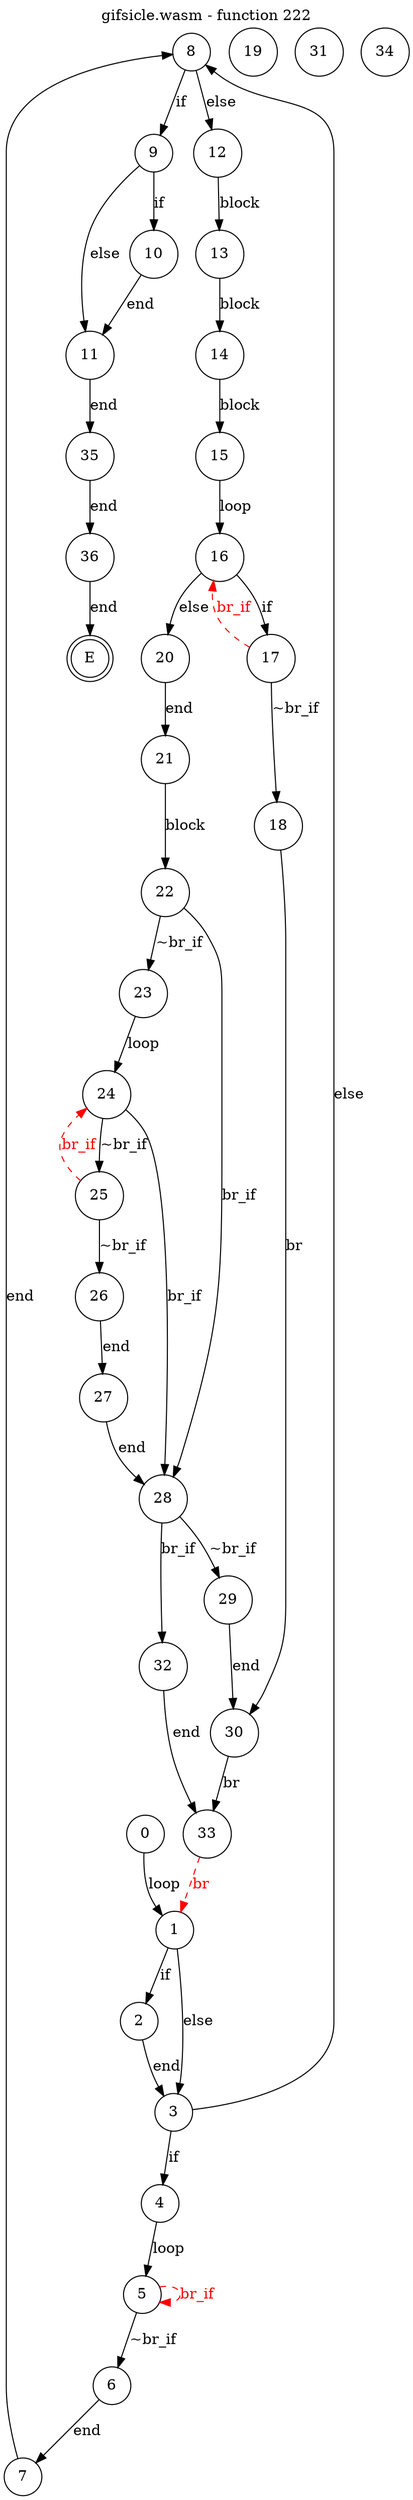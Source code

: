 digraph finite_state_machine {
    label = "gifsicle.wasm - function 222"
    labelloc =  t
    labelfontsize = 16
    labelfontcolor = black
    labelfontname = "Helvetica"
    node [shape = doublecircle]; E ;
node [shape=circle, fontcolor=black, style="", label="0"]0
node [shape=circle, fontcolor=black, style="", label="1"]1
node [shape=circle, fontcolor=black, style="", label="2"]2
node [shape=circle, fontcolor=black, style="", label="3"]3
node [shape=circle, fontcolor=black, style="", label="4"]4
node [shape=circle, fontcolor=black, style="", label="5"]5
node [shape=circle, fontcolor=black, style="", label="6"]6
node [shape=circle, fontcolor=black, style="", label="7"]7
node [shape=circle, fontcolor=black, style="", label="8"]8
node [shape=circle, fontcolor=black, style="", label="9"]9
node [shape=circle, fontcolor=black, style="", label="10"]10
node [shape=circle, fontcolor=black, style="", label="11"]11
node [shape=circle, fontcolor=black, style="", label="12"]12
node [shape=circle, fontcolor=black, style="", label="13"]13
node [shape=circle, fontcolor=black, style="", label="14"]14
node [shape=circle, fontcolor=black, style="", label="15"]15
node [shape=circle, fontcolor=black, style="", label="16"]16
node [shape=circle, fontcolor=black, style="", label="17"]17
node [shape=circle, fontcolor=black, style="", label="18"]18
node [shape=circle, fontcolor=black, style="", label="19"]19
node [shape=circle, fontcolor=black, style="", label="20"]20
node [shape=circle, fontcolor=black, style="", label="21"]21
node [shape=circle, fontcolor=black, style="", label="22"]22
node [shape=circle, fontcolor=black, style="", label="23"]23
node [shape=circle, fontcolor=black, style="", label="24"]24
node [shape=circle, fontcolor=black, style="", label="25"]25
node [shape=circle, fontcolor=black, style="", label="26"]26
node [shape=circle, fontcolor=black, style="", label="27"]27
node [shape=circle, fontcolor=black, style="", label="28"]28
node [shape=circle, fontcolor=black, style="", label="29"]29
node [shape=circle, fontcolor=black, style="", label="30"]30
node [shape=circle, fontcolor=black, style="", label="31"]31
node [shape=circle, fontcolor=black, style="", label="32"]32
node [shape=circle, fontcolor=black, style="", label="33"]33
node [shape=circle, fontcolor=black, style="", label="34"]34
node [shape=circle, fontcolor=black, style="", label="35"]35
node [shape=circle, fontcolor=black, style="", label="36"]36
node [shape=circle, fontcolor=black, style="", label="E"]E
    0 -> 1[label="loop"];
    1 -> 2[label="if"];
    1 -> 3[label="else"];
    2 -> 3[label="end"];
    3 -> 4[label="if"];
    3 -> 8[label="else"];
    4 -> 5[label="loop"];
    5 -> 6[label="~br_if"];
    5 -> 5[style="dashed" color="red" fontcolor="red" label="br_if"];
    6 -> 7[label="end"];
    7 -> 8[label="end"];
    8 -> 9[label="if"];
    8 -> 12[label="else"];
    9 -> 10[label="if"];
    9 -> 11[label="else"];
    10 -> 11[label="end"];
    11 -> 35[label="end"];
    12 -> 13[label="block"];
    13 -> 14[label="block"];
    14 -> 15[label="block"];
    15 -> 16[label="loop"];
    16 -> 17[label="if"];
    16 -> 20[label="else"];
    17 -> 18[label="~br_if"];
    17 -> 16[style="dashed" color="red" fontcolor="red" label="br_if"];
    18 -> 30[label="br"];
    20 -> 21[label="end"];
    21 -> 22[label="block"];
    22 -> 23[label="~br_if"];
    22 -> 28[label="br_if"];
    23 -> 24[label="loop"];
    24 -> 25[label="~br_if"];
    24 -> 28[label="br_if"];
    25 -> 26[label="~br_if"];
    25 -> 24[style="dashed" color="red" fontcolor="red" label="br_if"];
    26 -> 27[label="end"];
    27 -> 28[label="end"];
    28 -> 29[label="~br_if"];
    28 -> 32[label="br_if"];
    29 -> 30[label="end"];
    30 -> 33[label="br"];
    32 -> 33[label="end"];
    33 -> 1[style="dashed" color="red" fontcolor="red" label="br"];
    35 -> 36[label="end"];
    36 -> E[label="end"];
}
